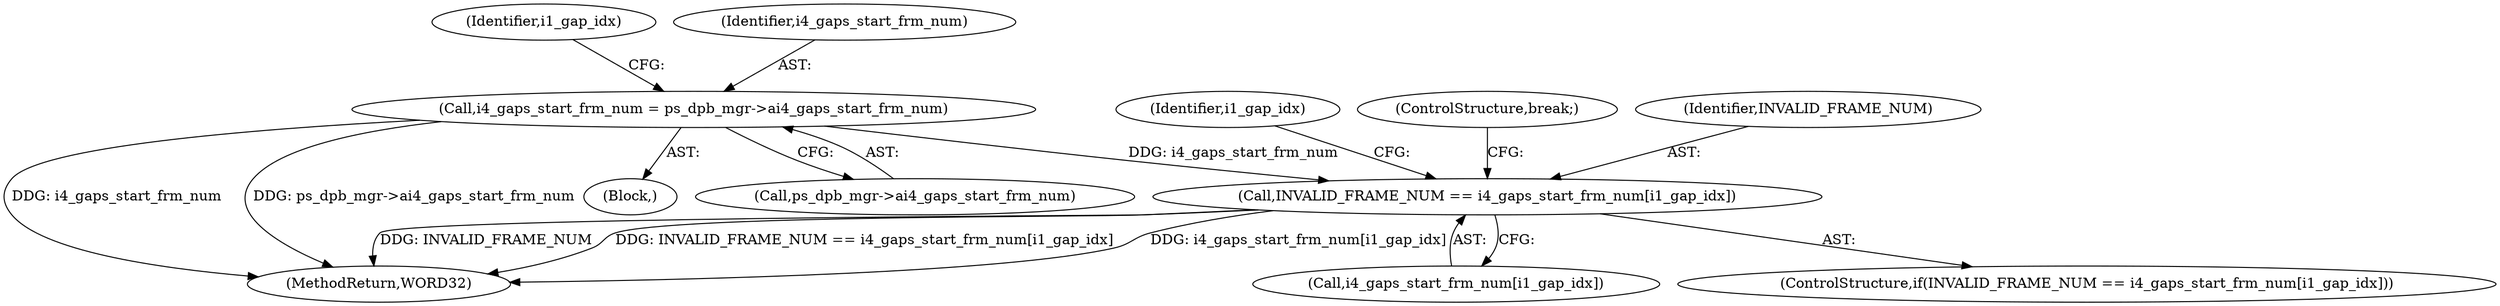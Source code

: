 digraph "0_Android_5c3fd5d93a268abb20ff22f26009535b40db3c7d@array" {
"1000254" [label="(Call,INVALID_FRAME_NUM == i4_gaps_start_frm_num[i1_gap_idx])"];
"1000238" [label="(Call,i4_gaps_start_frm_num = ps_dpb_mgr->ai4_gaps_start_frm_num)"];
"1000107" [label="(Block,)"];
"1000251" [label="(Identifier,i1_gap_idx)"];
"1000245" [label="(Identifier,i1_gap_idx)"];
"1000253" [label="(ControlStructure,if(INVALID_FRAME_NUM == i4_gaps_start_frm_num[i1_gap_idx]))"];
"1000256" [label="(Call,i4_gaps_start_frm_num[i1_gap_idx])"];
"1000238" [label="(Call,i4_gaps_start_frm_num = ps_dpb_mgr->ai4_gaps_start_frm_num)"];
"1000240" [label="(Call,ps_dpb_mgr->ai4_gaps_start_frm_num)"];
"1000259" [label="(ControlStructure,break;)"];
"1000255" [label="(Identifier,INVALID_FRAME_NUM)"];
"1000239" [label="(Identifier,i4_gaps_start_frm_num)"];
"1000461" [label="(MethodReturn,WORD32)"];
"1000254" [label="(Call,INVALID_FRAME_NUM == i4_gaps_start_frm_num[i1_gap_idx])"];
"1000254" -> "1000253"  [label="AST: "];
"1000254" -> "1000256"  [label="CFG: "];
"1000255" -> "1000254"  [label="AST: "];
"1000256" -> "1000254"  [label="AST: "];
"1000259" -> "1000254"  [label="CFG: "];
"1000251" -> "1000254"  [label="CFG: "];
"1000254" -> "1000461"  [label="DDG: INVALID_FRAME_NUM"];
"1000254" -> "1000461"  [label="DDG: INVALID_FRAME_NUM == i4_gaps_start_frm_num[i1_gap_idx]"];
"1000254" -> "1000461"  [label="DDG: i4_gaps_start_frm_num[i1_gap_idx]"];
"1000238" -> "1000254"  [label="DDG: i4_gaps_start_frm_num"];
"1000238" -> "1000107"  [label="AST: "];
"1000238" -> "1000240"  [label="CFG: "];
"1000239" -> "1000238"  [label="AST: "];
"1000240" -> "1000238"  [label="AST: "];
"1000245" -> "1000238"  [label="CFG: "];
"1000238" -> "1000461"  [label="DDG: i4_gaps_start_frm_num"];
"1000238" -> "1000461"  [label="DDG: ps_dpb_mgr->ai4_gaps_start_frm_num"];
}
